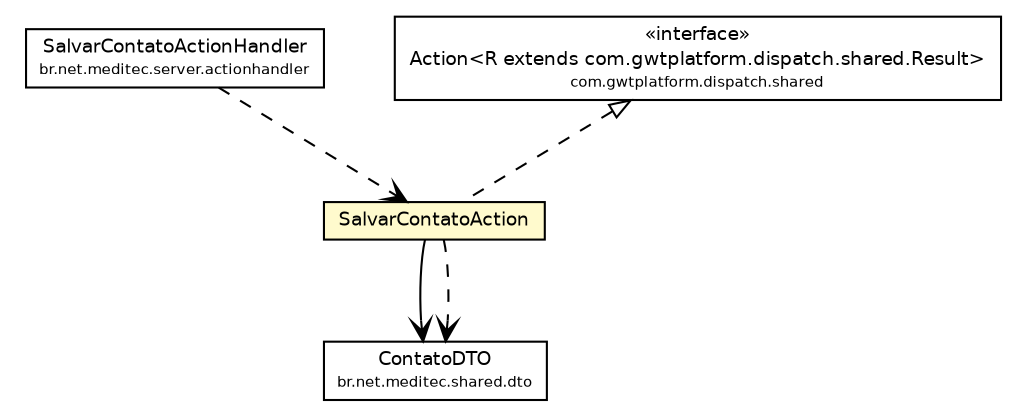 #!/usr/local/bin/dot
#
# Class diagram 
# Generated by UmlGraph version 4.6 (http://www.spinellis.gr/sw/umlgraph)
#

digraph G {
	edge [fontname="Helvetica",fontsize=10,labelfontname="Helvetica",labelfontsize=10];
	node [fontname="Helvetica",fontsize=10,shape=plaintext];
	// br.net.meditec.shared.commands.SalvarContatoAction
	c1470 [label=<<table border="0" cellborder="1" cellspacing="0" cellpadding="2" port="p" bgcolor="lemonChiffon" href="./SalvarContatoAction.html">
		<tr><td><table border="0" cellspacing="0" cellpadding="1">
			<tr><td> SalvarContatoAction </td></tr>
		</table></td></tr>
		</table>>, fontname="Helvetica", fontcolor="black", fontsize=9.0];
	// br.net.meditec.shared.dto.ContatoDTO
	c1479 [label=<<table border="0" cellborder="1" cellspacing="0" cellpadding="2" port="p" href="../dto/ContatoDTO.html">
		<tr><td><table border="0" cellspacing="0" cellpadding="1">
			<tr><td> ContatoDTO </td></tr>
			<tr><td><font point-size="7.0"> br.net.meditec.shared.dto </font></td></tr>
		</table></td></tr>
		</table>>, fontname="Helvetica", fontcolor="black", fontsize=9.0];
	// br.net.meditec.server.actionhandler.SalvarContatoActionHandler
	c1539 [label=<<table border="0" cellborder="1" cellspacing="0" cellpadding="2" port="p" href="../../server/actionhandler/SalvarContatoActionHandler.html">
		<tr><td><table border="0" cellspacing="0" cellpadding="1">
			<tr><td> SalvarContatoActionHandler </td></tr>
			<tr><td><font point-size="7.0"> br.net.meditec.server.actionhandler </font></td></tr>
		</table></td></tr>
		</table>>, fontname="Helvetica", fontcolor="black", fontsize=9.0];
	//br.net.meditec.shared.commands.SalvarContatoAction implements com.gwtplatform.dispatch.shared.Action<R extends com.gwtplatform.dispatch.shared.Result>
	c1540:p -> c1470:p [dir=back,arrowtail=empty,style=dashed];
	// br.net.meditec.shared.commands.SalvarContatoAction NAVASSOC br.net.meditec.shared.dto.ContatoDTO
	c1470:p -> c1479:p [taillabel="", label="", headlabel="", fontname="Helvetica", fontcolor="black", fontsize=10.0, color="black", arrowhead=open];
	// br.net.meditec.shared.commands.SalvarContatoAction DEPEND br.net.meditec.shared.dto.ContatoDTO
	c1470:p -> c1479:p [taillabel="", label="", headlabel="", fontname="Helvetica", fontcolor="black", fontsize=10.0, color="black", arrowhead=open, style=dashed];
	// br.net.meditec.server.actionhandler.SalvarContatoActionHandler DEPEND br.net.meditec.shared.commands.SalvarContatoAction
	c1539:p -> c1470:p [taillabel="", label="", headlabel="", fontname="Helvetica", fontcolor="black", fontsize=10.0, color="black", arrowhead=open, style=dashed];
	// com.gwtplatform.dispatch.shared.Action<R extends com.gwtplatform.dispatch.shared.Result>
	c1540 [label=<<table border="0" cellborder="1" cellspacing="0" cellpadding="2" port="p" href="http://java.sun.com/j2se/1.4.2/docs/api/com/gwtplatform/dispatch/shared/Action.html">
		<tr><td><table border="0" cellspacing="0" cellpadding="1">
			<tr><td> &laquo;interface&raquo; </td></tr>
			<tr><td> Action&lt;R extends com.gwtplatform.dispatch.shared.Result&gt; </td></tr>
			<tr><td><font point-size="7.0"> com.gwtplatform.dispatch.shared </font></td></tr>
		</table></td></tr>
		</table>>, fontname="Helvetica", fontcolor="black", fontsize=9.0];
}

